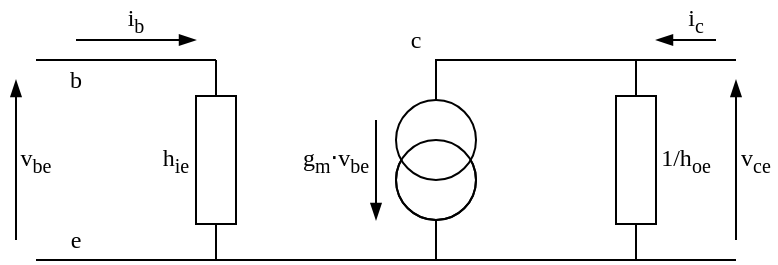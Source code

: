 <mxfile version="20.8.16" type="device"><diagram name="Page-1" id="jxhTqqmbb8xr1zSB0gBC"><mxGraphModel dx="683" dy="402" grid="1" gridSize="10" guides="1" tooltips="1" connect="1" arrows="1" fold="1" page="1" pageScale="1" pageWidth="827" pageHeight="1169" math="0" shadow="0"><root><mxCell id="0"/><mxCell id="1" parent="0"/><mxCell id="9ZbnO4habpGxWoH6Saf2-1" value="" style="pointerEvents=1;verticalLabelPosition=bottom;shadow=0;dashed=0;align=center;html=1;verticalAlign=top;shape=mxgraph.electrical.resistors.resistor_1;rotation=90;" vertex="1" parent="1"><mxGeometry x="210" y="420" width="100" height="20" as="geometry"/></mxCell><mxCell id="9ZbnO4habpGxWoH6Saf2-6" style="edgeStyle=orthogonalEdgeStyle;rounded=0;orthogonalLoop=1;jettySize=auto;html=1;exitX=0;exitY=0.5;exitDx=0;exitDy=0;exitPerimeter=0;entryX=0.5;entryY=0;entryDx=0;entryDy=0;entryPerimeter=0;fontFamily=Charter;endArrow=none;endFill=0;" edge="1" parent="1" source="9ZbnO4habpGxWoH6Saf2-2" target="9ZbnO4habpGxWoH6Saf2-3"><mxGeometry relative="1" as="geometry"><Array as="points"><mxPoint x="370" y="380"/></Array></mxGeometry></mxCell><mxCell id="9ZbnO4habpGxWoH6Saf2-7" style="edgeStyle=orthogonalEdgeStyle;rounded=0;orthogonalLoop=1;jettySize=auto;html=1;exitX=1;exitY=0.5;exitDx=0;exitDy=0;exitPerimeter=0;entryX=0.5;entryY=1;entryDx=0;entryDy=0;entryPerimeter=0;fontFamily=Charter;endArrow=none;endFill=0;" edge="1" parent="1" source="9ZbnO4habpGxWoH6Saf2-2" target="9ZbnO4habpGxWoH6Saf2-3"><mxGeometry relative="1" as="geometry"><Array as="points"><mxPoint x="370" y="480"/></Array></mxGeometry></mxCell><mxCell id="9ZbnO4habpGxWoH6Saf2-2" value="" style="pointerEvents=1;verticalLabelPosition=bottom;shadow=0;dashed=0;align=center;html=1;verticalAlign=top;shape=mxgraph.electrical.resistors.resistor_1;rotation=90;" vertex="1" parent="1"><mxGeometry x="420" y="420" width="100" height="20" as="geometry"/></mxCell><mxCell id="9ZbnO4habpGxWoH6Saf2-3" value="" style="pointerEvents=1;verticalLabelPosition=bottom;shadow=0;dashed=0;align=center;html=1;verticalAlign=top;shape=mxgraph.electrical.signal_sources.current_source;" vertex="1" parent="1"><mxGeometry x="350" y="400" width="40" height="60" as="geometry"/></mxCell><mxCell id="9ZbnO4habpGxWoH6Saf2-4" value="g&lt;sub&gt;m&lt;/sub&gt;⋅v&lt;sub&gt;be&lt;/sub&gt;" style="text;html=1;strokeColor=none;fillColor=none;align=center;verticalAlign=middle;whiteSpace=wrap;rounded=0;fontFamily=Charter;" vertex="1" parent="1"><mxGeometry x="300" y="420" width="40" height="20" as="geometry"/></mxCell><mxCell id="9ZbnO4habpGxWoH6Saf2-5" value="" style="endArrow=blockThin;html=1;rounded=0;fontFamily=Charter;endFill=1;" edge="1" parent="1"><mxGeometry width="50" height="50" relative="1" as="geometry"><mxPoint x="340" y="410" as="sourcePoint"/><mxPoint x="340" y="460" as="targetPoint"/></mxGeometry></mxCell><mxCell id="9ZbnO4habpGxWoH6Saf2-8" value="" style="endArrow=none;html=1;rounded=0;fontFamily=Charter;entryX=0;entryY=0.5;entryDx=0;entryDy=0;entryPerimeter=0;" edge="1" parent="1" target="9ZbnO4habpGxWoH6Saf2-2"><mxGeometry width="50" height="50" relative="1" as="geometry"><mxPoint x="520" y="380" as="sourcePoint"/><mxPoint x="380" y="430" as="targetPoint"/></mxGeometry></mxCell><mxCell id="9ZbnO4habpGxWoH6Saf2-9" value="" style="endArrow=none;html=1;rounded=0;fontFamily=Charter;entryX=0;entryY=0.5;entryDx=0;entryDy=0;entryPerimeter=0;" edge="1" parent="1"><mxGeometry width="50" height="50" relative="1" as="geometry"><mxPoint x="520" y="480" as="sourcePoint"/><mxPoint x="470" y="480" as="targetPoint"/></mxGeometry></mxCell><mxCell id="9ZbnO4habpGxWoH6Saf2-10" value="" style="endArrow=none;html=1;rounded=0;fontFamily=Charter;" edge="1" parent="1"><mxGeometry width="50" height="50" relative="1" as="geometry"><mxPoint x="260" y="380" as="sourcePoint"/><mxPoint x="170" y="380" as="targetPoint"/></mxGeometry></mxCell><mxCell id="9ZbnO4habpGxWoH6Saf2-11" value="" style="endArrow=none;html=1;rounded=0;fontFamily=Charter;" edge="1" parent="1"><mxGeometry width="50" height="50" relative="1" as="geometry"><mxPoint x="370" y="480" as="sourcePoint"/><mxPoint x="170" y="480" as="targetPoint"/></mxGeometry></mxCell><mxCell id="9ZbnO4habpGxWoH6Saf2-12" value="" style="endArrow=blockThin;html=1;rounded=0;fontFamily=Charter;endFill=1;" edge="1" parent="1"><mxGeometry width="50" height="50" relative="1" as="geometry"><mxPoint x="190" y="370" as="sourcePoint"/><mxPoint x="250" y="370" as="targetPoint"/></mxGeometry></mxCell><mxCell id="9ZbnO4habpGxWoH6Saf2-13" value="" style="endArrow=blockThin;html=1;rounded=0;fontFamily=Charter;endFill=1;" edge="1" parent="1"><mxGeometry width="50" height="50" relative="1" as="geometry"><mxPoint x="510" y="370" as="sourcePoint"/><mxPoint x="480" y="370" as="targetPoint"/></mxGeometry></mxCell><mxCell id="9ZbnO4habpGxWoH6Saf2-14" value="i&lt;sub&gt;c&lt;/sub&gt;" style="text;html=1;strokeColor=none;fillColor=none;align=center;verticalAlign=middle;whiteSpace=wrap;rounded=0;fontFamily=Charter;" vertex="1" parent="1"><mxGeometry x="490" y="350" width="20" height="20" as="geometry"/></mxCell><mxCell id="9ZbnO4habpGxWoH6Saf2-15" value="1/h&lt;sub&gt;oe&lt;/sub&gt;" style="text;html=1;strokeColor=none;fillColor=none;align=center;verticalAlign=middle;whiteSpace=wrap;rounded=0;fontFamily=Charter;" vertex="1" parent="1"><mxGeometry x="480" y="420" width="30" height="20" as="geometry"/></mxCell><mxCell id="9ZbnO4habpGxWoH6Saf2-16" value="i&lt;sub&gt;b&lt;/sub&gt;" style="text;html=1;strokeColor=none;fillColor=none;align=center;verticalAlign=middle;whiteSpace=wrap;rounded=0;fontFamily=Charter;" vertex="1" parent="1"><mxGeometry x="210" y="350" width="20" height="20" as="geometry"/></mxCell><mxCell id="9ZbnO4habpGxWoH6Saf2-17" value="h&lt;sub&gt;ie&lt;/sub&gt;" style="text;html=1;strokeColor=none;fillColor=none;align=center;verticalAlign=middle;whiteSpace=wrap;rounded=0;fontFamily=Charter;" vertex="1" parent="1"><mxGeometry x="230" y="420" width="20" height="20" as="geometry"/></mxCell><mxCell id="9ZbnO4habpGxWoH6Saf2-18" value="c" style="text;html=1;strokeColor=none;fillColor=none;align=center;verticalAlign=middle;whiteSpace=wrap;rounded=0;fontFamily=Charter;" vertex="1" parent="1"><mxGeometry x="350" y="360" width="20" height="20" as="geometry"/></mxCell><mxCell id="9ZbnO4habpGxWoH6Saf2-20" value="b" style="text;html=1;strokeColor=none;fillColor=none;align=center;verticalAlign=middle;whiteSpace=wrap;rounded=0;fontFamily=Charter;" vertex="1" parent="1"><mxGeometry x="180" y="380" width="20" height="20" as="geometry"/></mxCell><mxCell id="9ZbnO4habpGxWoH6Saf2-21" value="e" style="text;html=1;strokeColor=none;fillColor=none;align=center;verticalAlign=middle;whiteSpace=wrap;rounded=0;fontFamily=Charter;" vertex="1" parent="1"><mxGeometry x="180" y="460" width="20" height="20" as="geometry"/></mxCell><mxCell id="9ZbnO4habpGxWoH6Saf2-22" value="" style="endArrow=blockThin;html=1;rounded=0;fontFamily=Charter;endFill=1;" edge="1" parent="1"><mxGeometry width="50" height="50" relative="1" as="geometry"><mxPoint x="160" y="470" as="sourcePoint"/><mxPoint x="160" y="390" as="targetPoint"/></mxGeometry></mxCell><mxCell id="9ZbnO4habpGxWoH6Saf2-23" value="v&lt;sub&gt;be&lt;/sub&gt;" style="text;html=1;strokeColor=none;fillColor=none;align=center;verticalAlign=middle;whiteSpace=wrap;rounded=0;fontFamily=Charter;" vertex="1" parent="1"><mxGeometry x="160" y="420" width="20" height="20" as="geometry"/></mxCell><mxCell id="9ZbnO4habpGxWoH6Saf2-24" value="" style="endArrow=blockThin;html=1;rounded=0;fontFamily=Charter;endFill=1;" edge="1" parent="1"><mxGeometry width="50" height="50" relative="1" as="geometry"><mxPoint x="520" y="470" as="sourcePoint"/><mxPoint x="520" y="390" as="targetPoint"/></mxGeometry></mxCell><mxCell id="9ZbnO4habpGxWoH6Saf2-25" value="v&lt;sub&gt;ce&lt;/sub&gt;" style="text;html=1;strokeColor=none;fillColor=none;align=center;verticalAlign=middle;whiteSpace=wrap;rounded=0;fontFamily=Charter;" vertex="1" parent="1"><mxGeometry x="520" y="420" width="20" height="20" as="geometry"/></mxCell></root></mxGraphModel></diagram></mxfile>